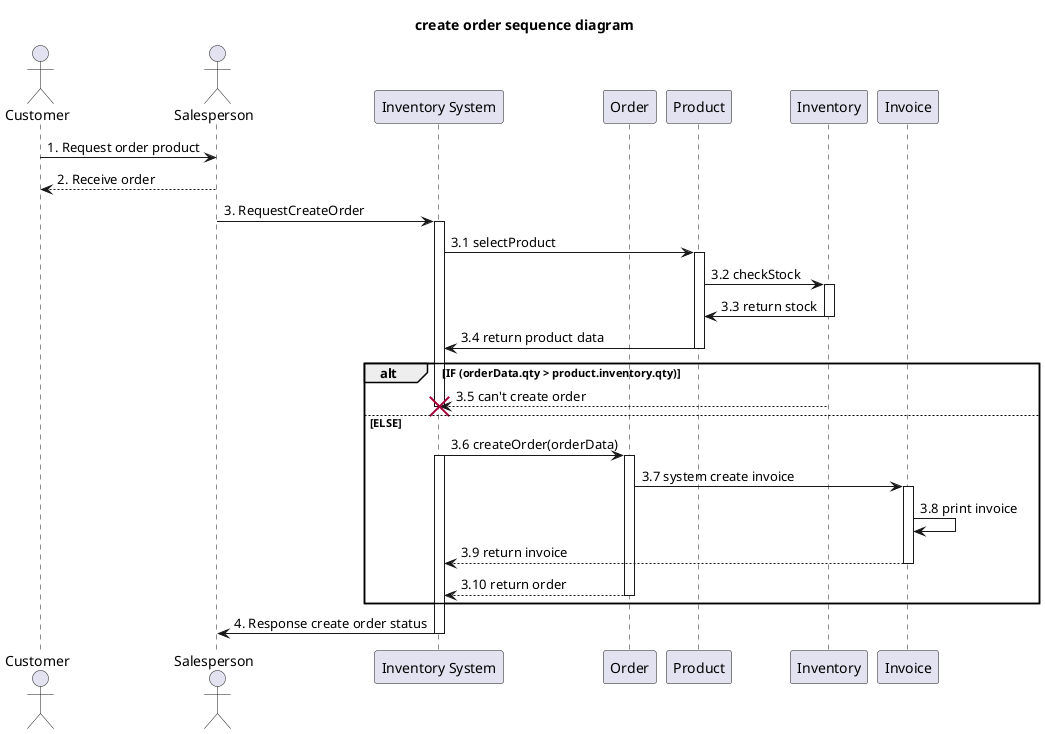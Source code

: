 @startuml
'example
title create order sequence diagram

actor Customer as actorCustomer

actor Salesperson as actorSalesperson
participant "Inventory System" as InventorySystem
participant "Order" as classOrder
participant "Product" as classProduct
participant "Inventory" as classInventory
participant "Invoice" as classInvoice


actorCustomer -> actorSalesperson : 1. Request order product

actorSalesperson --> actorCustomer : 2. Receive order

actorSalesperson -> InventorySystem: 3. RequestCreateOrder
activate InventorySystem

'-------------- START create order ---------------
InventorySystem -> classProduct: 3.1 selectProduct
activate classProduct

classProduct -> classInventory: 3.2 checkStock
activate classInventory

classInventory -> classProduct: 3.3 return stock
deactivate classInventory

classProduct -> InventorySystem: 3.4 return product data
deactivate classProduct

alt IF (orderData.qty > product.inventory.qty)
classInventory --> InventorySystem : 3.5 can't create order
'deactivate InventorySystem
 destroy InventorySystem

else ELSE

InventorySystem -> classOrder: 3.6 createOrder(orderData)
activate classOrder
activate InventorySystem



classOrder -> classInvoice : 3.7 system create invoice

activate classInvoice
classInvoice -> classInvoice : 3.8 print invoice
classInvoice --> InventorySystem: 3.9 return invoice

deactivate classInvoice
classOrder --> InventorySystem: 3.10 return order
deactivate classOrder

end


InventorySystem -> actorSalesperson: 4. Response create order status
deactivate InventorySystem




@enduml